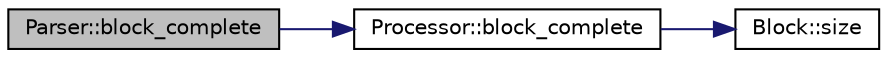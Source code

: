 digraph "Parser::block_complete"
{
 // INTERACTIVE_SVG=YES
  edge [fontname="Helvetica",fontsize="10",labelfontname="Helvetica",labelfontsize="10"];
  node [fontname="Helvetica",fontsize="10",shape=record];
  rankdir="LR";
  Node1 [label="Parser::block_complete",height=0.2,width=0.4,color="black", fillcolor="grey75", style="filled" fontcolor="black"];
  Node1 -> Node2 [color="midnightblue",fontsize="10",style="solid",fontname="Helvetica"];
  Node2 [label="Processor::block_complete",height=0.2,width=0.4,color="black", fillcolor="white", style="filled",URL="$class_processor.html#aad1910156d59b83f3f22a1381b2ba629"];
  Node2 -> Node3 [color="midnightblue",fontsize="10",style="solid",fontname="Helvetica"];
  Node3 [label="Block::size",height=0.2,width=0.4,color="black", fillcolor="white", style="filled",URL="$class_block.html#aa7de409890aabd315f5ff517ad117a8a"];
}
